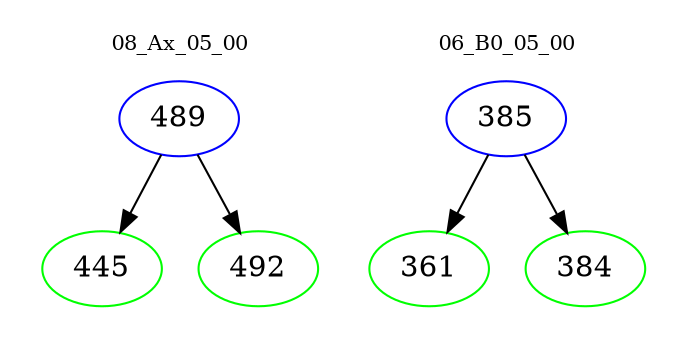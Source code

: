 digraph{
subgraph cluster_0 {
color = white
label = "08_Ax_05_00";
fontsize=10;
T0_489 [label="489", color="blue"]
T0_489 -> T0_445 [color="black"]
T0_445 [label="445", color="green"]
T0_489 -> T0_492 [color="black"]
T0_492 [label="492", color="green"]
}
subgraph cluster_1 {
color = white
label = "06_B0_05_00";
fontsize=10;
T1_385 [label="385", color="blue"]
T1_385 -> T1_361 [color="black"]
T1_361 [label="361", color="green"]
T1_385 -> T1_384 [color="black"]
T1_384 [label="384", color="green"]
}
}
